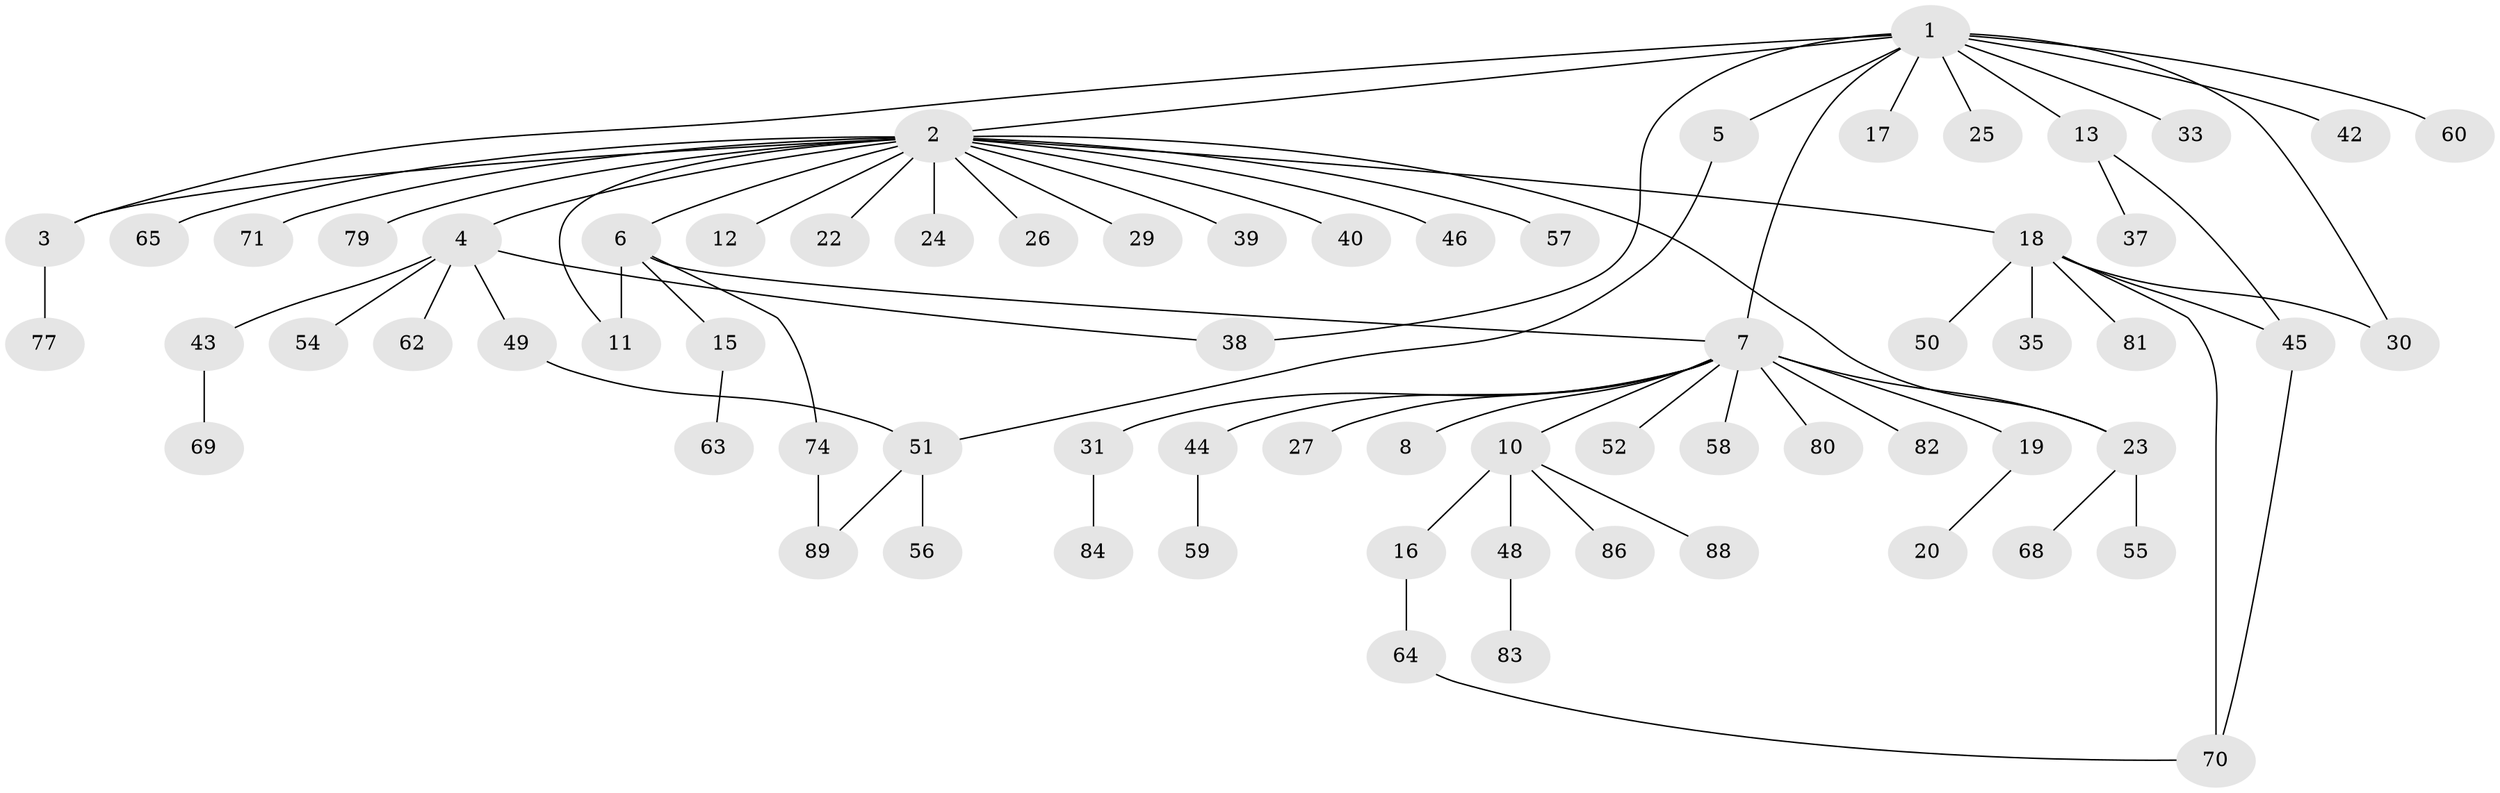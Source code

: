 // Generated by graph-tools (version 1.1) at 2025/23/03/03/25 07:23:50]
// undirected, 69 vertices, 79 edges
graph export_dot {
graph [start="1"]
  node [color=gray90,style=filled];
  1 [super="+32"];
  2 [super="+9"];
  3 [super="+14"];
  4 [super="+36"];
  5;
  6 [super="+90"];
  7 [super="+75"];
  8 [super="+53"];
  10 [super="+66"];
  11;
  12 [super="+85"];
  13 [super="+21"];
  15 [super="+61"];
  16 [super="+34"];
  17;
  18 [super="+47"];
  19 [super="+28"];
  20;
  22;
  23 [super="+67"];
  24;
  25;
  26;
  27;
  29;
  30;
  31;
  33;
  35 [super="+41"];
  37;
  38;
  39;
  40;
  42;
  43;
  44;
  45;
  46;
  48;
  49;
  50;
  51 [super="+76"];
  52;
  54;
  55;
  56;
  57;
  58 [super="+72"];
  59;
  60;
  62;
  63;
  64;
  65;
  68 [super="+73"];
  69;
  70 [super="+87"];
  71 [super="+78"];
  74;
  77;
  79;
  80;
  81;
  82;
  83 [super="+91"];
  84;
  86;
  88;
  89 [super="+92"];
  1 -- 2;
  1 -- 3;
  1 -- 5;
  1 -- 7;
  1 -- 13;
  1 -- 17;
  1 -- 25;
  1 -- 30;
  1 -- 33;
  1 -- 42;
  1 -- 60;
  1 -- 38;
  2 -- 4;
  2 -- 6;
  2 -- 18;
  2 -- 22;
  2 -- 23;
  2 -- 24;
  2 -- 26;
  2 -- 29;
  2 -- 40;
  2 -- 46;
  2 -- 65;
  2 -- 71;
  2 -- 3;
  2 -- 39;
  2 -- 57;
  2 -- 11;
  2 -- 12;
  2 -- 79;
  3 -- 77;
  4 -- 38;
  4 -- 43;
  4 -- 62;
  4 -- 49;
  4 -- 54;
  5 -- 51;
  6 -- 7;
  6 -- 11;
  6 -- 15;
  6 -- 74;
  7 -- 8;
  7 -- 10;
  7 -- 19;
  7 -- 23;
  7 -- 27;
  7 -- 31;
  7 -- 44;
  7 -- 52;
  7 -- 58;
  7 -- 80;
  7 -- 82;
  10 -- 16;
  10 -- 48;
  10 -- 86;
  10 -- 88;
  13 -- 37;
  13 -- 45;
  15 -- 63;
  16 -- 64;
  18 -- 30;
  18 -- 35;
  18 -- 45;
  18 -- 50;
  18 -- 70;
  18 -- 81;
  19 -- 20;
  23 -- 55;
  23 -- 68;
  31 -- 84;
  43 -- 69;
  44 -- 59;
  45 -- 70;
  48 -- 83;
  49 -- 51;
  51 -- 56;
  51 -- 89;
  64 -- 70;
  74 -- 89;
}
